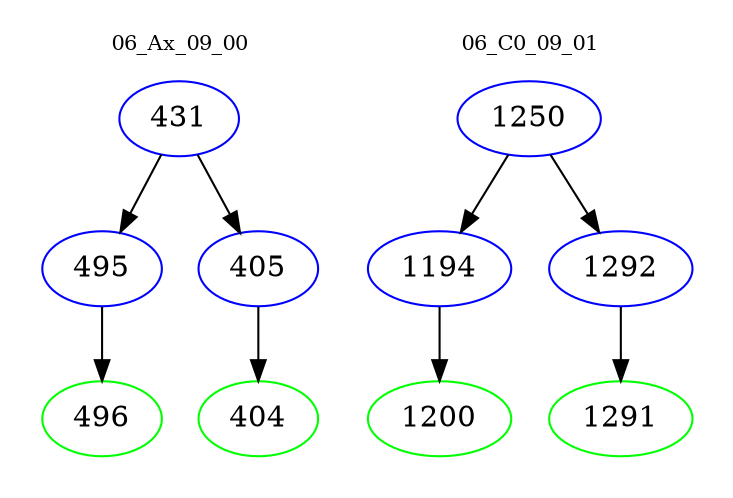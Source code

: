 digraph{
subgraph cluster_0 {
color = white
label = "06_Ax_09_00";
fontsize=10;
T0_431 [label="431", color="blue"]
T0_431 -> T0_495 [color="black"]
T0_495 [label="495", color="blue"]
T0_495 -> T0_496 [color="black"]
T0_496 [label="496", color="green"]
T0_431 -> T0_405 [color="black"]
T0_405 [label="405", color="blue"]
T0_405 -> T0_404 [color="black"]
T0_404 [label="404", color="green"]
}
subgraph cluster_1 {
color = white
label = "06_C0_09_01";
fontsize=10;
T1_1250 [label="1250", color="blue"]
T1_1250 -> T1_1194 [color="black"]
T1_1194 [label="1194", color="blue"]
T1_1194 -> T1_1200 [color="black"]
T1_1200 [label="1200", color="green"]
T1_1250 -> T1_1292 [color="black"]
T1_1292 [label="1292", color="blue"]
T1_1292 -> T1_1291 [color="black"]
T1_1291 [label="1291", color="green"]
}
}
